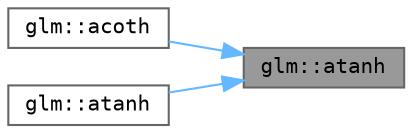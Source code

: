 digraph "glm::atanh"
{
 // LATEX_PDF_SIZE
  bgcolor="transparent";
  edge [fontname=Terminal,fontsize=10,labelfontname=Helvetica,labelfontsize=10];
  node [fontname=Terminal,fontsize=10,shape=box,height=0.2,width=0.4];
  rankdir="RL";
  Node1 [label="glm::atanh",height=0.2,width=0.4,color="gray40", fillcolor="grey60", style="filled", fontcolor="black",tooltip=" "];
  Node1 -> Node2 [dir="back",color="steelblue1",style="solid"];
  Node2 [label="glm::acoth",height=0.2,width=0.4,color="grey40", fillcolor="white", style="filled",URL="$group__ext__scalar__reciprocal.html#gafaca98a7100170db8841f446282debfa",tooltip=" "];
  Node1 -> Node3 [dir="back",color="steelblue1",style="solid"];
  Node3 [label="glm::atanh",height=0.2,width=0.4,color="grey40", fillcolor="white", style="filled",URL="$group__core__func__trigonometric.html#ga1979e784b65e71f2591a415581d39c59",tooltip=" "];
}
